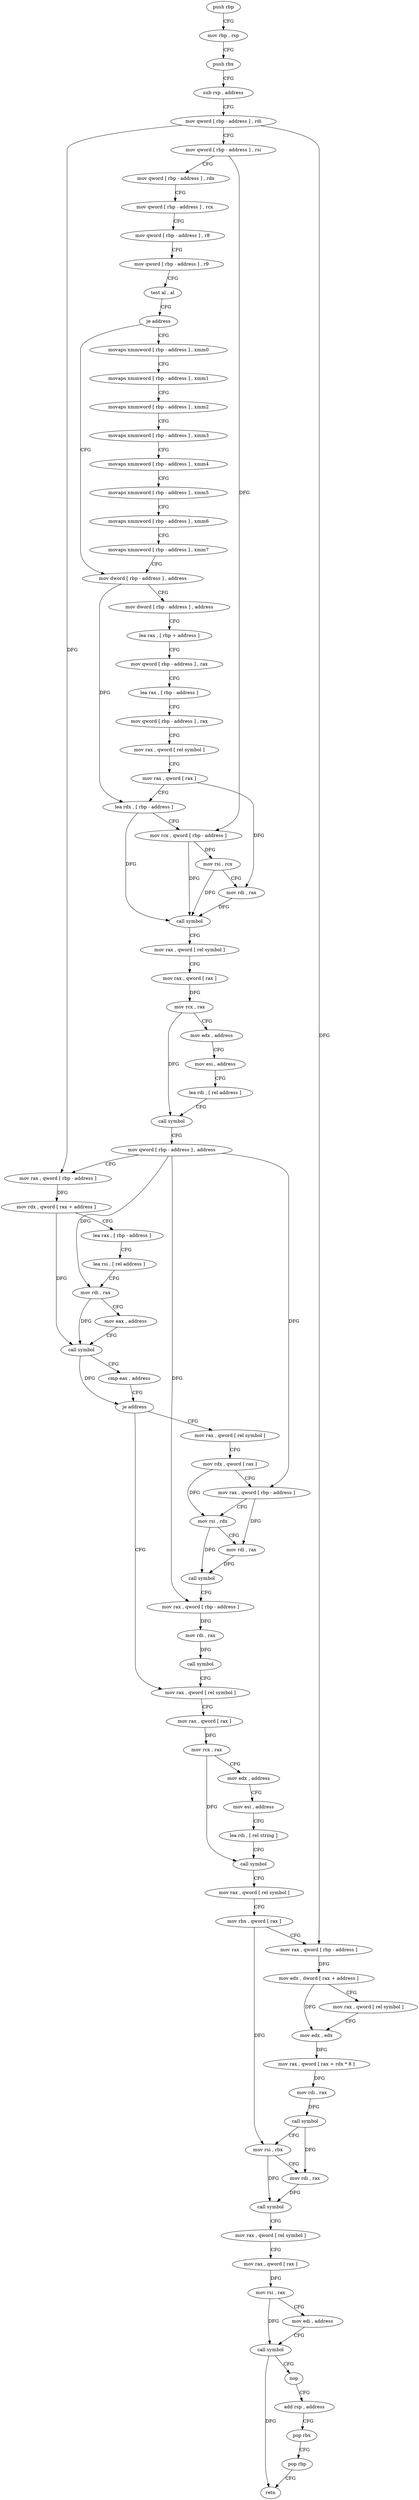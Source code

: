 digraph "func" {
"117269" [label = "push rbp" ]
"117270" [label = "mov rbp , rsp" ]
"117273" [label = "push rbx" ]
"117274" [label = "sub rsp , address" ]
"117281" [label = "mov qword [ rbp - address ] , rdi" ]
"117288" [label = "mov qword [ rbp - address ] , rsi" ]
"117295" [label = "mov qword [ rbp - address ] , rdx" ]
"117302" [label = "mov qword [ rbp - address ] , rcx" ]
"117309" [label = "mov qword [ rbp - address ] , r8" ]
"117316" [label = "mov qword [ rbp - address ] , r9" ]
"117323" [label = "test al , al" ]
"117325" [label = "je address" ]
"117362" [label = "mov dword [ rbp - address ] , address" ]
"117327" [label = "movaps xmmword [ rbp - address ] , xmm0" ]
"117372" [label = "mov dword [ rbp - address ] , address" ]
"117382" [label = "lea rax , [ rbp + address ]" ]
"117386" [label = "mov qword [ rbp - address ] , rax" ]
"117393" [label = "lea rax , [ rbp - address ]" ]
"117400" [label = "mov qword [ rbp - address ] , rax" ]
"117407" [label = "mov rax , qword [ rel symbol ]" ]
"117414" [label = "mov rax , qword [ rax ]" ]
"117417" [label = "lea rdx , [ rbp - address ]" ]
"117424" [label = "mov rcx , qword [ rbp - address ]" ]
"117431" [label = "mov rsi , rcx" ]
"117434" [label = "mov rdi , rax" ]
"117437" [label = "call symbol" ]
"117442" [label = "mov rax , qword [ rel symbol ]" ]
"117449" [label = "mov rax , qword [ rax ]" ]
"117452" [label = "mov rcx , rax" ]
"117455" [label = "mov edx , address" ]
"117460" [label = "mov esi , address" ]
"117465" [label = "lea rdi , [ rel address ]" ]
"117472" [label = "call symbol" ]
"117477" [label = "mov qword [ rbp - address ] , address" ]
"117488" [label = "mov rax , qword [ rbp - address ]" ]
"117495" [label = "mov rdx , qword [ rax + address ]" ]
"117499" [label = "lea rax , [ rbp - address ]" ]
"117506" [label = "lea rsi , [ rel address ]" ]
"117513" [label = "mov rdi , rax" ]
"117516" [label = "mov eax , address" ]
"117521" [label = "call symbol" ]
"117526" [label = "cmp eax , address" ]
"117529" [label = "je address" ]
"117574" [label = "mov rax , qword [ rel symbol ]" ]
"117531" [label = "mov rax , qword [ rel symbol ]" ]
"117334" [label = "movaps xmmword [ rbp - address ] , xmm1" ]
"117338" [label = "movaps xmmword [ rbp - address ] , xmm2" ]
"117342" [label = "movaps xmmword [ rbp - address ] , xmm3" ]
"117346" [label = "movaps xmmword [ rbp - address ] , xmm4" ]
"117350" [label = "movaps xmmword [ rbp - address ] , xmm5" ]
"117354" [label = "movaps xmmword [ rbp - address ] , xmm6" ]
"117358" [label = "movaps xmmword [ rbp - address ] , xmm7" ]
"117581" [label = "mov rax , qword [ rax ]" ]
"117584" [label = "mov rcx , rax" ]
"117587" [label = "mov edx , address" ]
"117592" [label = "mov esi , address" ]
"117597" [label = "lea rdi , [ rel string ]" ]
"117604" [label = "call symbol" ]
"117609" [label = "mov rax , qword [ rel symbol ]" ]
"117616" [label = "mov rbx , qword [ rax ]" ]
"117619" [label = "mov rax , qword [ rbp - address ]" ]
"117626" [label = "mov edx , dword [ rax + address ]" ]
"117629" [label = "mov rax , qword [ rel symbol ]" ]
"117636" [label = "mov edx , edx" ]
"117638" [label = "mov rax , qword [ rax + rdx * 8 ]" ]
"117642" [label = "mov rdi , rax" ]
"117645" [label = "call symbol" ]
"117650" [label = "mov rsi , rbx" ]
"117653" [label = "mov rdi , rax" ]
"117656" [label = "call symbol" ]
"117661" [label = "mov rax , qword [ rel symbol ]" ]
"117668" [label = "mov rax , qword [ rax ]" ]
"117671" [label = "mov rsi , rax" ]
"117674" [label = "mov edi , address" ]
"117679" [label = "call symbol" ]
"117684" [label = "nop" ]
"117685" [label = "add rsp , address" ]
"117692" [label = "pop rbx" ]
"117693" [label = "pop rbp" ]
"117694" [label = "retn" ]
"117538" [label = "mov rdx , qword [ rax ]" ]
"117541" [label = "mov rax , qword [ rbp - address ]" ]
"117548" [label = "mov rsi , rdx" ]
"117551" [label = "mov rdi , rax" ]
"117554" [label = "call symbol" ]
"117559" [label = "mov rax , qword [ rbp - address ]" ]
"117566" [label = "mov rdi , rax" ]
"117569" [label = "call symbol" ]
"117269" -> "117270" [ label = "CFG" ]
"117270" -> "117273" [ label = "CFG" ]
"117273" -> "117274" [ label = "CFG" ]
"117274" -> "117281" [ label = "CFG" ]
"117281" -> "117288" [ label = "CFG" ]
"117281" -> "117488" [ label = "DFG" ]
"117281" -> "117619" [ label = "DFG" ]
"117288" -> "117295" [ label = "CFG" ]
"117288" -> "117424" [ label = "DFG" ]
"117295" -> "117302" [ label = "CFG" ]
"117302" -> "117309" [ label = "CFG" ]
"117309" -> "117316" [ label = "CFG" ]
"117316" -> "117323" [ label = "CFG" ]
"117323" -> "117325" [ label = "CFG" ]
"117325" -> "117362" [ label = "CFG" ]
"117325" -> "117327" [ label = "CFG" ]
"117362" -> "117372" [ label = "CFG" ]
"117362" -> "117417" [ label = "DFG" ]
"117327" -> "117334" [ label = "CFG" ]
"117372" -> "117382" [ label = "CFG" ]
"117382" -> "117386" [ label = "CFG" ]
"117386" -> "117393" [ label = "CFG" ]
"117393" -> "117400" [ label = "CFG" ]
"117400" -> "117407" [ label = "CFG" ]
"117407" -> "117414" [ label = "CFG" ]
"117414" -> "117417" [ label = "CFG" ]
"117414" -> "117434" [ label = "DFG" ]
"117417" -> "117424" [ label = "CFG" ]
"117417" -> "117437" [ label = "DFG" ]
"117424" -> "117431" [ label = "DFG" ]
"117424" -> "117437" [ label = "DFG" ]
"117431" -> "117434" [ label = "CFG" ]
"117431" -> "117437" [ label = "DFG" ]
"117434" -> "117437" [ label = "DFG" ]
"117437" -> "117442" [ label = "CFG" ]
"117442" -> "117449" [ label = "CFG" ]
"117449" -> "117452" [ label = "DFG" ]
"117452" -> "117455" [ label = "CFG" ]
"117452" -> "117472" [ label = "DFG" ]
"117455" -> "117460" [ label = "CFG" ]
"117460" -> "117465" [ label = "CFG" ]
"117465" -> "117472" [ label = "CFG" ]
"117472" -> "117477" [ label = "CFG" ]
"117477" -> "117488" [ label = "CFG" ]
"117477" -> "117541" [ label = "DFG" ]
"117477" -> "117559" [ label = "DFG" ]
"117477" -> "117513" [ label = "DFG" ]
"117488" -> "117495" [ label = "DFG" ]
"117495" -> "117499" [ label = "CFG" ]
"117495" -> "117521" [ label = "DFG" ]
"117499" -> "117506" [ label = "CFG" ]
"117506" -> "117513" [ label = "CFG" ]
"117513" -> "117516" [ label = "CFG" ]
"117513" -> "117521" [ label = "DFG" ]
"117516" -> "117521" [ label = "CFG" ]
"117521" -> "117526" [ label = "CFG" ]
"117521" -> "117529" [ label = "DFG" ]
"117526" -> "117529" [ label = "CFG" ]
"117529" -> "117574" [ label = "CFG" ]
"117529" -> "117531" [ label = "CFG" ]
"117574" -> "117581" [ label = "CFG" ]
"117531" -> "117538" [ label = "CFG" ]
"117334" -> "117338" [ label = "CFG" ]
"117338" -> "117342" [ label = "CFG" ]
"117342" -> "117346" [ label = "CFG" ]
"117346" -> "117350" [ label = "CFG" ]
"117350" -> "117354" [ label = "CFG" ]
"117354" -> "117358" [ label = "CFG" ]
"117358" -> "117362" [ label = "CFG" ]
"117581" -> "117584" [ label = "DFG" ]
"117584" -> "117587" [ label = "CFG" ]
"117584" -> "117604" [ label = "DFG" ]
"117587" -> "117592" [ label = "CFG" ]
"117592" -> "117597" [ label = "CFG" ]
"117597" -> "117604" [ label = "CFG" ]
"117604" -> "117609" [ label = "CFG" ]
"117609" -> "117616" [ label = "CFG" ]
"117616" -> "117619" [ label = "CFG" ]
"117616" -> "117650" [ label = "DFG" ]
"117619" -> "117626" [ label = "DFG" ]
"117626" -> "117629" [ label = "CFG" ]
"117626" -> "117636" [ label = "DFG" ]
"117629" -> "117636" [ label = "CFG" ]
"117636" -> "117638" [ label = "DFG" ]
"117638" -> "117642" [ label = "DFG" ]
"117642" -> "117645" [ label = "DFG" ]
"117645" -> "117650" [ label = "CFG" ]
"117645" -> "117653" [ label = "DFG" ]
"117650" -> "117653" [ label = "CFG" ]
"117650" -> "117656" [ label = "DFG" ]
"117653" -> "117656" [ label = "DFG" ]
"117656" -> "117661" [ label = "CFG" ]
"117661" -> "117668" [ label = "CFG" ]
"117668" -> "117671" [ label = "DFG" ]
"117671" -> "117674" [ label = "CFG" ]
"117671" -> "117679" [ label = "DFG" ]
"117674" -> "117679" [ label = "CFG" ]
"117679" -> "117684" [ label = "CFG" ]
"117679" -> "117694" [ label = "DFG" ]
"117684" -> "117685" [ label = "CFG" ]
"117685" -> "117692" [ label = "CFG" ]
"117692" -> "117693" [ label = "CFG" ]
"117693" -> "117694" [ label = "CFG" ]
"117538" -> "117541" [ label = "CFG" ]
"117538" -> "117548" [ label = "DFG" ]
"117541" -> "117548" [ label = "CFG" ]
"117541" -> "117551" [ label = "DFG" ]
"117548" -> "117551" [ label = "CFG" ]
"117548" -> "117554" [ label = "DFG" ]
"117551" -> "117554" [ label = "DFG" ]
"117554" -> "117559" [ label = "CFG" ]
"117559" -> "117566" [ label = "DFG" ]
"117566" -> "117569" [ label = "DFG" ]
"117569" -> "117574" [ label = "CFG" ]
}
